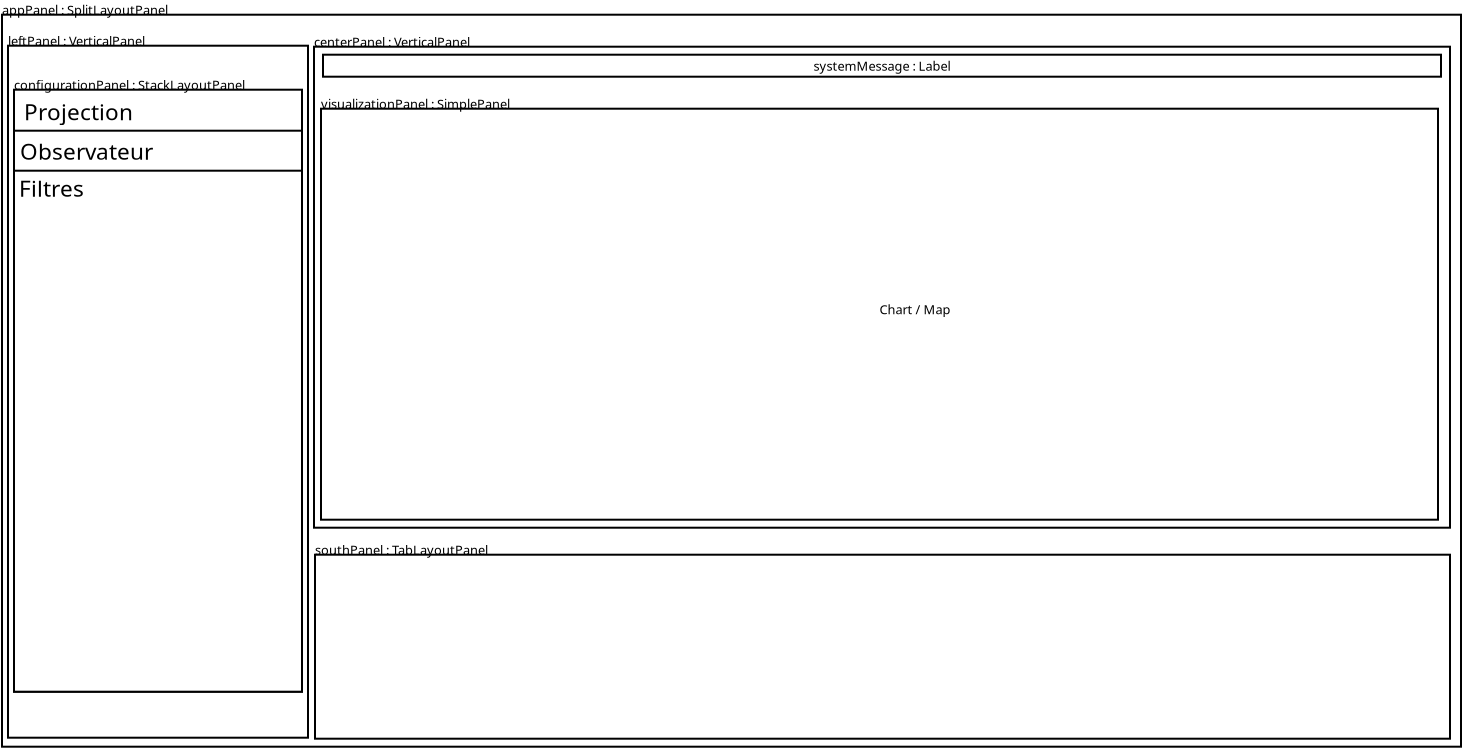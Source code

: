 <?xml version="1.0" encoding="UTF-8"?>
<dia:diagram xmlns:dia="http://www.lysator.liu.se/~alla/dia/">
  <dia:layer name="Arrière-plan" visible="true" active="true">
    <dia:object type="Standard - Text" version="1" id="O0">
      <dia:attribute name="obj_pos">
        <dia:point val="4.3,2.35"/>
      </dia:attribute>
      <dia:attribute name="obj_bb">
        <dia:rectangle val="4.3,1.71;4.3,2.482"/>
      </dia:attribute>
      <dia:attribute name="text">
        <dia:composite type="text">
          <dia:attribute name="string">
            <dia:string>##</dia:string>
          </dia:attribute>
          <dia:attribute name="font">
            <dia:font family="sans" style="0" name="Helvetica"/>
          </dia:attribute>
          <dia:attribute name="height">
            <dia:real val="0.8"/>
          </dia:attribute>
          <dia:attribute name="pos">
            <dia:point val="4.3,2.35"/>
          </dia:attribute>
          <dia:attribute name="color">
            <dia:color val="#000000"/>
          </dia:attribute>
          <dia:attribute name="alignment">
            <dia:enum val="0"/>
          </dia:attribute>
        </dia:composite>
      </dia:attribute>
      <dia:attribute name="valign">
        <dia:enum val="3"/>
      </dia:attribute>
    </dia:object>
    <dia:object type="Standard - Text" version="1" id="O1">
      <dia:attribute name="obj_pos">
        <dia:point val="3,2.8"/>
      </dia:attribute>
      <dia:attribute name="obj_bb">
        <dia:rectangle val="3,2.16;3,2.933"/>
      </dia:attribute>
      <dia:attribute name="text">
        <dia:composite type="text">
          <dia:attribute name="string">
            <dia:string>##</dia:string>
          </dia:attribute>
          <dia:attribute name="font">
            <dia:font family="sans" style="0" name="Helvetica"/>
          </dia:attribute>
          <dia:attribute name="height">
            <dia:real val="0.8"/>
          </dia:attribute>
          <dia:attribute name="pos">
            <dia:point val="3,2.8"/>
          </dia:attribute>
          <dia:attribute name="color">
            <dia:color val="#000000"/>
          </dia:attribute>
          <dia:attribute name="alignment">
            <dia:enum val="0"/>
          </dia:attribute>
        </dia:composite>
      </dia:attribute>
      <dia:attribute name="valign">
        <dia:enum val="3"/>
      </dia:attribute>
      <dia:connections>
        <dia:connection handle="0" to="O9" connection="0"/>
      </dia:connections>
    </dia:object>
    <dia:object type="Standard - Text" version="1" id="O2">
      <dia:attribute name="obj_pos">
        <dia:point val="11.45,2.3"/>
      </dia:attribute>
      <dia:attribute name="obj_bb">
        <dia:rectangle val="11.45,1.66;11.45,2.433"/>
      </dia:attribute>
      <dia:attribute name="text">
        <dia:composite type="text">
          <dia:attribute name="string">
            <dia:string>##</dia:string>
          </dia:attribute>
          <dia:attribute name="font">
            <dia:font family="sans" style="0" name="Helvetica"/>
          </dia:attribute>
          <dia:attribute name="height">
            <dia:real val="0.8"/>
          </dia:attribute>
          <dia:attribute name="pos">
            <dia:point val="11.45,2.3"/>
          </dia:attribute>
          <dia:attribute name="color">
            <dia:color val="#000000"/>
          </dia:attribute>
          <dia:attribute name="alignment">
            <dia:enum val="0"/>
          </dia:attribute>
        </dia:composite>
      </dia:attribute>
      <dia:attribute name="valign">
        <dia:enum val="3"/>
      </dia:attribute>
    </dia:object>
    <dia:object type="Standard - Text" version="1" id="O3">
      <dia:attribute name="obj_pos">
        <dia:point val="46.725,32.85"/>
      </dia:attribute>
      <dia:attribute name="obj_bb">
        <dia:rectangle val="46.725,32.21;46.725,32.983"/>
      </dia:attribute>
      <dia:attribute name="text">
        <dia:composite type="text">
          <dia:attribute name="string">
            <dia:string>##</dia:string>
          </dia:attribute>
          <dia:attribute name="font">
            <dia:font family="sans" style="0" name="Helvetica"/>
          </dia:attribute>
          <dia:attribute name="height">
            <dia:real val="0.8"/>
          </dia:attribute>
          <dia:attribute name="pos">
            <dia:point val="46.725,32.85"/>
          </dia:attribute>
          <dia:attribute name="color">
            <dia:color val="#000000"/>
          </dia:attribute>
          <dia:attribute name="alignment">
            <dia:enum val="0"/>
          </dia:attribute>
        </dia:composite>
      </dia:attribute>
      <dia:attribute name="valign">
        <dia:enum val="3"/>
      </dia:attribute>
      <dia:connections>
        <dia:connection handle="0" to="O20" connection="8"/>
      </dia:connections>
    </dia:object>
    <dia:object type="Standard - Text" version="1" id="O4">
      <dia:attribute name="obj_pos">
        <dia:point val="3.75,4.65"/>
      </dia:attribute>
      <dia:attribute name="obj_bb">
        <dia:rectangle val="3.75,4.01;3.75,4.782"/>
      </dia:attribute>
      <dia:attribute name="text">
        <dia:composite type="text">
          <dia:attribute name="string">
            <dia:string>##</dia:string>
          </dia:attribute>
          <dia:attribute name="font">
            <dia:font family="sans" style="0" name="Helvetica"/>
          </dia:attribute>
          <dia:attribute name="height">
            <dia:real val="0.8"/>
          </dia:attribute>
          <dia:attribute name="pos">
            <dia:point val="3.75,4.65"/>
          </dia:attribute>
          <dia:attribute name="color">
            <dia:color val="#000000"/>
          </dia:attribute>
          <dia:attribute name="alignment">
            <dia:enum val="0"/>
          </dia:attribute>
        </dia:composite>
      </dia:attribute>
      <dia:attribute name="valign">
        <dia:enum val="3"/>
      </dia:attribute>
    </dia:object>
    <dia:object type="Standard - Text" version="1" id="O5">
      <dia:attribute name="obj_pos">
        <dia:point val="3.9,2.45"/>
      </dia:attribute>
      <dia:attribute name="obj_bb">
        <dia:rectangle val="3.9,1.81;3.9,2.583"/>
      </dia:attribute>
      <dia:attribute name="text">
        <dia:composite type="text">
          <dia:attribute name="string">
            <dia:string>##</dia:string>
          </dia:attribute>
          <dia:attribute name="font">
            <dia:font family="sans" style="0" name="Helvetica"/>
          </dia:attribute>
          <dia:attribute name="height">
            <dia:real val="0.8"/>
          </dia:attribute>
          <dia:attribute name="pos">
            <dia:point val="3.9,2.45"/>
          </dia:attribute>
          <dia:attribute name="color">
            <dia:color val="#000000"/>
          </dia:attribute>
          <dia:attribute name="alignment">
            <dia:enum val="0"/>
          </dia:attribute>
        </dia:composite>
      </dia:attribute>
      <dia:attribute name="valign">
        <dia:enum val="3"/>
      </dia:attribute>
    </dia:object>
    <dia:object type="Standard - Text" version="1" id="O6">
      <dia:attribute name="obj_pos">
        <dia:point val="46.7,3.8"/>
      </dia:attribute>
      <dia:attribute name="obj_bb">
        <dia:rectangle val="46.7,3.16;46.7,3.933"/>
      </dia:attribute>
      <dia:attribute name="text">
        <dia:composite type="text">
          <dia:attribute name="string">
            <dia:string>##</dia:string>
          </dia:attribute>
          <dia:attribute name="font">
            <dia:font family="sans" style="0" name="Helvetica"/>
          </dia:attribute>
          <dia:attribute name="height">
            <dia:real val="0.8"/>
          </dia:attribute>
          <dia:attribute name="pos">
            <dia:point val="46.7,3.8"/>
          </dia:attribute>
          <dia:attribute name="color">
            <dia:color val="#000000"/>
          </dia:attribute>
          <dia:attribute name="alignment">
            <dia:enum val="0"/>
          </dia:attribute>
        </dia:composite>
      </dia:attribute>
      <dia:attribute name="valign">
        <dia:enum val="3"/>
      </dia:attribute>
      <dia:connections>
        <dia:connection handle="0" to="O22" connection="8"/>
      </dia:connections>
    </dia:object>
    <dia:group>
      <dia:object type="Standard - Box" version="0" id="O7">
        <dia:attribute name="obj_pos">
          <dia:point val="2.7,1.25"/>
        </dia:attribute>
        <dia:attribute name="obj_bb">
          <dia:rectangle val="2.65,1.2;75.7,37.9"/>
        </dia:attribute>
        <dia:attribute name="elem_corner">
          <dia:point val="2.7,1.25"/>
        </dia:attribute>
        <dia:attribute name="elem_width">
          <dia:real val="72.95"/>
        </dia:attribute>
        <dia:attribute name="elem_height">
          <dia:real val="36.6"/>
        </dia:attribute>
        <dia:attribute name="show_background">
          <dia:boolean val="true"/>
        </dia:attribute>
      </dia:object>
      <dia:object type="Standard - Text" version="1" id="O8">
        <dia:attribute name="obj_pos">
          <dia:point val="2.7,1.25"/>
        </dia:attribute>
        <dia:attribute name="obj_bb">
          <dia:rectangle val="2.7,0.61;10.547,1.383"/>
        </dia:attribute>
        <dia:attribute name="text">
          <dia:composite type="text">
            <dia:attribute name="string">
              <dia:string>#appPanel : SplitLayoutPanel#</dia:string>
            </dia:attribute>
            <dia:attribute name="font">
              <dia:font family="sans" style="0" name="Helvetica"/>
            </dia:attribute>
            <dia:attribute name="height">
              <dia:real val="0.8"/>
            </dia:attribute>
            <dia:attribute name="pos">
              <dia:point val="2.7,1.25"/>
            </dia:attribute>
            <dia:attribute name="color">
              <dia:color val="#000000"/>
            </dia:attribute>
            <dia:attribute name="alignment">
              <dia:enum val="0"/>
            </dia:attribute>
          </dia:composite>
        </dia:attribute>
        <dia:attribute name="valign">
          <dia:enum val="3"/>
        </dia:attribute>
        <dia:connections>
          <dia:connection handle="0" to="O7" connection="0"/>
        </dia:connections>
      </dia:object>
      <dia:group>
        <dia:object type="Standard - Box" version="0" id="O9">
          <dia:attribute name="obj_pos">
            <dia:point val="3,2.8"/>
          </dia:attribute>
          <dia:attribute name="obj_bb">
            <dia:rectangle val="2.95,2.75;18.05,37.45"/>
          </dia:attribute>
          <dia:attribute name="elem_corner">
            <dia:point val="3,2.8"/>
          </dia:attribute>
          <dia:attribute name="elem_width">
            <dia:real val="15"/>
          </dia:attribute>
          <dia:attribute name="elem_height">
            <dia:real val="34.6"/>
          </dia:attribute>
          <dia:attribute name="show_background">
            <dia:boolean val="true"/>
          </dia:attribute>
        </dia:object>
        <dia:object type="Standard - Text" version="1" id="O10">
          <dia:attribute name="obj_pos">
            <dia:point val="3,2.8"/>
          </dia:attribute>
          <dia:attribute name="obj_bb">
            <dia:rectangle val="3,2.141;9.702,2.971"/>
          </dia:attribute>
          <dia:attribute name="text">
            <dia:composite type="text">
              <dia:attribute name="string">
                <dia:string>#leftPanel : VerticalPanel#</dia:string>
              </dia:attribute>
              <dia:attribute name="font">
                <dia:font family="sans" style="0" name="Helvetica"/>
              </dia:attribute>
              <dia:attribute name="height">
                <dia:real val="0.8"/>
              </dia:attribute>
              <dia:attribute name="pos">
                <dia:point val="3,2.8"/>
              </dia:attribute>
              <dia:attribute name="color">
                <dia:color val="#000000"/>
              </dia:attribute>
              <dia:attribute name="alignment">
                <dia:enum val="0"/>
              </dia:attribute>
            </dia:composite>
          </dia:attribute>
          <dia:attribute name="valign">
            <dia:enum val="3"/>
          </dia:attribute>
          <dia:connections>
            <dia:connection handle="0" to="O9" connection="0"/>
          </dia:connections>
        </dia:object>
        <dia:group>
          <dia:object type="Standard - Box" version="0" id="O11">
            <dia:attribute name="obj_pos">
              <dia:point val="3.3,5"/>
            </dia:attribute>
            <dia:attribute name="obj_bb">
              <dia:rectangle val="3.25,4.95;17.75,35.15"/>
            </dia:attribute>
            <dia:attribute name="elem_corner">
              <dia:point val="3.3,5"/>
            </dia:attribute>
            <dia:attribute name="elem_width">
              <dia:real val="14.4"/>
            </dia:attribute>
            <dia:attribute name="elem_height">
              <dia:real val="30.1"/>
            </dia:attribute>
            <dia:attribute name="show_background">
              <dia:boolean val="true"/>
            </dia:attribute>
          </dia:object>
          <dia:object type="Standard - Box" version="0" id="O12">
            <dia:attribute name="obj_pos">
              <dia:point val="3.3,7.05"/>
            </dia:attribute>
            <dia:attribute name="obj_bb">
              <dia:rectangle val="3.25,7;17.75,32.55"/>
            </dia:attribute>
            <dia:attribute name="elem_corner">
              <dia:point val="3.3,7.05"/>
            </dia:attribute>
            <dia:attribute name="elem_width">
              <dia:real val="14.4"/>
            </dia:attribute>
            <dia:attribute name="elem_height">
              <dia:real val="25.45"/>
            </dia:attribute>
            <dia:attribute name="show_background">
              <dia:boolean val="true"/>
            </dia:attribute>
          </dia:object>
          <dia:object type="Standard - Box" version="0" id="O13">
            <dia:attribute name="obj_pos">
              <dia:point val="3.3,9.05"/>
            </dia:attribute>
            <dia:attribute name="obj_bb">
              <dia:rectangle val="3.25,9;17.75,35.15"/>
            </dia:attribute>
            <dia:attribute name="elem_corner">
              <dia:point val="3.3,9.05"/>
            </dia:attribute>
            <dia:attribute name="elem_width">
              <dia:real val="14.4"/>
            </dia:attribute>
            <dia:attribute name="elem_height">
              <dia:real val="26.05"/>
            </dia:attribute>
            <dia:attribute name="show_background">
              <dia:boolean val="true"/>
            </dia:attribute>
          </dia:object>
          <dia:object type="Standard - Text" version="1" id="O14">
            <dia:attribute name="obj_pos">
              <dia:point val="3.8,6.525"/>
            </dia:attribute>
            <dia:attribute name="obj_bb">
              <dia:rectangle val="3.8,5.395;8.755,6.758"/>
            </dia:attribute>
            <dia:attribute name="text">
              <dia:composite type="text">
                <dia:attribute name="string">
                  <dia:string>#Projection#</dia:string>
                </dia:attribute>
                <dia:attribute name="font">
                  <dia:font family="sans" style="0" name="Helvetica"/>
                </dia:attribute>
                <dia:attribute name="height">
                  <dia:real val="1.411"/>
                </dia:attribute>
                <dia:attribute name="pos">
                  <dia:point val="3.8,6.525"/>
                </dia:attribute>
                <dia:attribute name="color">
                  <dia:color val="#000000"/>
                </dia:attribute>
                <dia:attribute name="alignment">
                  <dia:enum val="0"/>
                </dia:attribute>
              </dia:composite>
            </dia:attribute>
            <dia:attribute name="valign">
              <dia:enum val="3"/>
            </dia:attribute>
          </dia:object>
          <dia:object type="Standard - Text" version="1" id="O15">
            <dia:attribute name="obj_pos">
              <dia:point val="3.6,8.5"/>
            </dia:attribute>
            <dia:attribute name="obj_bb">
              <dia:rectangle val="3.6,7.37;9.697,8.732"/>
            </dia:attribute>
            <dia:attribute name="text">
              <dia:composite type="text">
                <dia:attribute name="string">
                  <dia:string>#Observateur#</dia:string>
                </dia:attribute>
                <dia:attribute name="font">
                  <dia:font family="sans" style="0" name="Helvetica"/>
                </dia:attribute>
                <dia:attribute name="height">
                  <dia:real val="1.411"/>
                </dia:attribute>
                <dia:attribute name="pos">
                  <dia:point val="3.6,8.5"/>
                </dia:attribute>
                <dia:attribute name="color">
                  <dia:color val="#000000"/>
                </dia:attribute>
                <dia:attribute name="alignment">
                  <dia:enum val="0"/>
                </dia:attribute>
              </dia:composite>
            </dia:attribute>
            <dia:attribute name="valign">
              <dia:enum val="3"/>
            </dia:attribute>
          </dia:object>
          <dia:object type="Standard - Text" version="1" id="O16">
            <dia:attribute name="obj_pos">
              <dia:point val="3.55,10.35"/>
            </dia:attribute>
            <dia:attribute name="obj_bb">
              <dia:rectangle val="3.55,9.22;6.54,10.582"/>
            </dia:attribute>
            <dia:attribute name="text">
              <dia:composite type="text">
                <dia:attribute name="string">
                  <dia:string>#Filtres#</dia:string>
                </dia:attribute>
                <dia:attribute name="font">
                  <dia:font family="sans" style="0" name="Helvetica"/>
                </dia:attribute>
                <dia:attribute name="height">
                  <dia:real val="1.411"/>
                </dia:attribute>
                <dia:attribute name="pos">
                  <dia:point val="3.55,10.35"/>
                </dia:attribute>
                <dia:attribute name="color">
                  <dia:color val="#000000"/>
                </dia:attribute>
                <dia:attribute name="alignment">
                  <dia:enum val="0"/>
                </dia:attribute>
              </dia:composite>
            </dia:attribute>
            <dia:attribute name="valign">
              <dia:enum val="3"/>
            </dia:attribute>
          </dia:object>
          <dia:object type="Standard - Text" version="1" id="O17">
            <dia:attribute name="obj_pos">
              <dia:point val="3.3,5"/>
            </dia:attribute>
            <dia:attribute name="obj_bb">
              <dia:rectangle val="3.3,4.36;14.1,5.133"/>
            </dia:attribute>
            <dia:attribute name="text">
              <dia:composite type="text">
                <dia:attribute name="string">
                  <dia:string>#configurationPanel : StackLayoutPanel#</dia:string>
                </dia:attribute>
                <dia:attribute name="font">
                  <dia:font family="sans" style="0" name="Helvetica"/>
                </dia:attribute>
                <dia:attribute name="height">
                  <dia:real val="0.8"/>
                </dia:attribute>
                <dia:attribute name="pos">
                  <dia:point val="3.3,5"/>
                </dia:attribute>
                <dia:attribute name="color">
                  <dia:color val="#000000"/>
                </dia:attribute>
                <dia:attribute name="alignment">
                  <dia:enum val="0"/>
                </dia:attribute>
              </dia:composite>
            </dia:attribute>
            <dia:attribute name="valign">
              <dia:enum val="3"/>
            </dia:attribute>
            <dia:connections>
              <dia:connection handle="0" to="O11" connection="0"/>
            </dia:connections>
          </dia:object>
        </dia:group>
      </dia:group>
      <dia:group>
        <dia:object type="Standard - Box" version="0" id="O18">
          <dia:attribute name="obj_pos">
            <dia:point val="18.3,2.85"/>
          </dia:attribute>
          <dia:attribute name="obj_bb">
            <dia:rectangle val="18.25,2.8;75.15,26.95"/>
          </dia:attribute>
          <dia:attribute name="elem_corner">
            <dia:point val="18.3,2.85"/>
          </dia:attribute>
          <dia:attribute name="elem_width">
            <dia:real val="56.8"/>
          </dia:attribute>
          <dia:attribute name="elem_height">
            <dia:real val="24.05"/>
          </dia:attribute>
          <dia:attribute name="show_background">
            <dia:boolean val="true"/>
          </dia:attribute>
        </dia:object>
        <dia:object type="Standard - Text" version="1" id="O19">
          <dia:attribute name="obj_pos">
            <dia:point val="18.3,2.85"/>
          </dia:attribute>
          <dia:attribute name="obj_bb">
            <dia:rectangle val="18.3,2.21;25.85,2.982"/>
          </dia:attribute>
          <dia:attribute name="text">
            <dia:composite type="text">
              <dia:attribute name="string">
                <dia:string>#centerPanel : VerticalPanel#</dia:string>
              </dia:attribute>
              <dia:attribute name="font">
                <dia:font family="sans" style="0" name="Helvetica"/>
              </dia:attribute>
              <dia:attribute name="height">
                <dia:real val="0.8"/>
              </dia:attribute>
              <dia:attribute name="pos">
                <dia:point val="18.3,2.85"/>
              </dia:attribute>
              <dia:attribute name="color">
                <dia:color val="#000000"/>
              </dia:attribute>
              <dia:attribute name="alignment">
                <dia:enum val="0"/>
              </dia:attribute>
            </dia:composite>
          </dia:attribute>
          <dia:attribute name="valign">
            <dia:enum val="3"/>
          </dia:attribute>
          <dia:connections>
            <dia:connection handle="0" to="O18" connection="0"/>
          </dia:connections>
        </dia:object>
        <dia:group>
          <dia:object type="Standard - Box" version="0" id="O20">
            <dia:attribute name="obj_pos">
              <dia:point val="18.35,28.25"/>
            </dia:attribute>
            <dia:attribute name="obj_bb">
              <dia:rectangle val="18.3,28.2;75.15,37.5"/>
            </dia:attribute>
            <dia:attribute name="elem_corner">
              <dia:point val="18.35,28.25"/>
            </dia:attribute>
            <dia:attribute name="elem_width">
              <dia:real val="56.75"/>
            </dia:attribute>
            <dia:attribute name="elem_height">
              <dia:real val="9.2"/>
            </dia:attribute>
            <dia:attribute name="show_background">
              <dia:boolean val="true"/>
            </dia:attribute>
          </dia:object>
          <dia:object type="Standard - Text" version="1" id="O21">
            <dia:attribute name="obj_pos">
              <dia:point val="18.35,28.25"/>
            </dia:attribute>
            <dia:attribute name="obj_bb">
              <dia:rectangle val="18.35,27.61;26.558,28.383"/>
            </dia:attribute>
            <dia:attribute name="text">
              <dia:composite type="text">
                <dia:attribute name="string">
                  <dia:string>#southPanel : TabLayoutPanel#</dia:string>
                </dia:attribute>
                <dia:attribute name="font">
                  <dia:font family="sans" style="0" name="Helvetica"/>
                </dia:attribute>
                <dia:attribute name="height">
                  <dia:real val="0.8"/>
                </dia:attribute>
                <dia:attribute name="pos">
                  <dia:point val="18.35,28.25"/>
                </dia:attribute>
                <dia:attribute name="color">
                  <dia:color val="#000000"/>
                </dia:attribute>
                <dia:attribute name="alignment">
                  <dia:enum val="0"/>
                </dia:attribute>
              </dia:composite>
            </dia:attribute>
            <dia:attribute name="valign">
              <dia:enum val="3"/>
            </dia:attribute>
            <dia:connections>
              <dia:connection handle="0" to="O20" connection="0"/>
            </dia:connections>
          </dia:object>
        </dia:group>
        <dia:group>
          <dia:object type="Standard - Box" version="0" id="O22">
            <dia:attribute name="obj_pos">
              <dia:point val="18.75,3.25"/>
            </dia:attribute>
            <dia:attribute name="obj_bb">
              <dia:rectangle val="18.7,3.2;74.7,4.4"/>
            </dia:attribute>
            <dia:attribute name="elem_corner">
              <dia:point val="18.75,3.25"/>
            </dia:attribute>
            <dia:attribute name="elem_width">
              <dia:real val="55.9"/>
            </dia:attribute>
            <dia:attribute name="elem_height">
              <dia:real val="1.1"/>
            </dia:attribute>
            <dia:attribute name="show_background">
              <dia:boolean val="true"/>
            </dia:attribute>
          </dia:object>
          <dia:object type="Standard - Text" version="1" id="O23">
            <dia:attribute name="obj_pos">
              <dia:point val="46.7,3.8"/>
            </dia:attribute>
            <dia:attribute name="obj_bb">
              <dia:rectangle val="43.436,3.414;49.964,4.186"/>
            </dia:attribute>
            <dia:attribute name="text">
              <dia:composite type="text">
                <dia:attribute name="string">
                  <dia:string>#systemMessage : Label#</dia:string>
                </dia:attribute>
                <dia:attribute name="font">
                  <dia:font family="sans" style="0" name="Helvetica"/>
                </dia:attribute>
                <dia:attribute name="height">
                  <dia:real val="0.8"/>
                </dia:attribute>
                <dia:attribute name="pos">
                  <dia:point val="46.7,4.054"/>
                </dia:attribute>
                <dia:attribute name="color">
                  <dia:color val="#000000"/>
                </dia:attribute>
                <dia:attribute name="alignment">
                  <dia:enum val="1"/>
                </dia:attribute>
              </dia:composite>
            </dia:attribute>
            <dia:attribute name="valign">
              <dia:enum val="2"/>
            </dia:attribute>
            <dia:connections>
              <dia:connection handle="0" to="O22" connection="8"/>
            </dia:connections>
          </dia:object>
        </dia:group>
        <dia:group>
          <dia:object type="Standard - Box" version="0" id="O24">
            <dia:attribute name="obj_pos">
              <dia:point val="18.65,5.95"/>
            </dia:attribute>
            <dia:attribute name="obj_bb">
              <dia:rectangle val="18.6,5.9;74.55,26.55"/>
            </dia:attribute>
            <dia:attribute name="elem_corner">
              <dia:point val="18.65,5.95"/>
            </dia:attribute>
            <dia:attribute name="elem_width">
              <dia:real val="55.85"/>
            </dia:attribute>
            <dia:attribute name="elem_height">
              <dia:real val="20.55"/>
            </dia:attribute>
            <dia:attribute name="show_background">
              <dia:boolean val="true"/>
            </dia:attribute>
          </dia:object>
          <dia:object type="Standard - Text" version="1" id="O25">
            <dia:attribute name="obj_pos">
              <dia:point val="18.65,5.95"/>
            </dia:attribute>
            <dia:attribute name="obj_bb">
              <dia:rectangle val="18.65,5.31;27.648,6.082"/>
            </dia:attribute>
            <dia:attribute name="text">
              <dia:composite type="text">
                <dia:attribute name="string">
                  <dia:string>#visualizationPanel : SimplePanel#</dia:string>
                </dia:attribute>
                <dia:attribute name="font">
                  <dia:font family="sans" style="0" name="Helvetica"/>
                </dia:attribute>
                <dia:attribute name="height">
                  <dia:real val="0.8"/>
                </dia:attribute>
                <dia:attribute name="pos">
                  <dia:point val="18.65,5.95"/>
                </dia:attribute>
                <dia:attribute name="color">
                  <dia:color val="#000000"/>
                </dia:attribute>
                <dia:attribute name="alignment">
                  <dia:enum val="0"/>
                </dia:attribute>
              </dia:composite>
            </dia:attribute>
            <dia:attribute name="valign">
              <dia:enum val="3"/>
            </dia:attribute>
            <dia:connections>
              <dia:connection handle="0" to="O24" connection="0"/>
            </dia:connections>
          </dia:object>
          <dia:object type="Standard - Text" version="1" id="O26">
            <dia:attribute name="obj_pos">
              <dia:point val="46.575,16.225"/>
            </dia:attribute>
            <dia:attribute name="obj_bb">
              <dia:rectangle val="46.575,15.585;49.925,16.358"/>
            </dia:attribute>
            <dia:attribute name="text">
              <dia:composite type="text">
                <dia:attribute name="string">
                  <dia:string>#Chart / Map#</dia:string>
                </dia:attribute>
                <dia:attribute name="font">
                  <dia:font family="sans" style="0" name="Helvetica"/>
                </dia:attribute>
                <dia:attribute name="height">
                  <dia:real val="0.8"/>
                </dia:attribute>
                <dia:attribute name="pos">
                  <dia:point val="46.575,16.225"/>
                </dia:attribute>
                <dia:attribute name="color">
                  <dia:color val="#000000"/>
                </dia:attribute>
                <dia:attribute name="alignment">
                  <dia:enum val="0"/>
                </dia:attribute>
              </dia:composite>
            </dia:attribute>
            <dia:attribute name="valign">
              <dia:enum val="3"/>
            </dia:attribute>
            <dia:connections>
              <dia:connection handle="0" to="O24" connection="8"/>
            </dia:connections>
          </dia:object>
        </dia:group>
      </dia:group>
    </dia:group>
  </dia:layer>
</dia:diagram>
